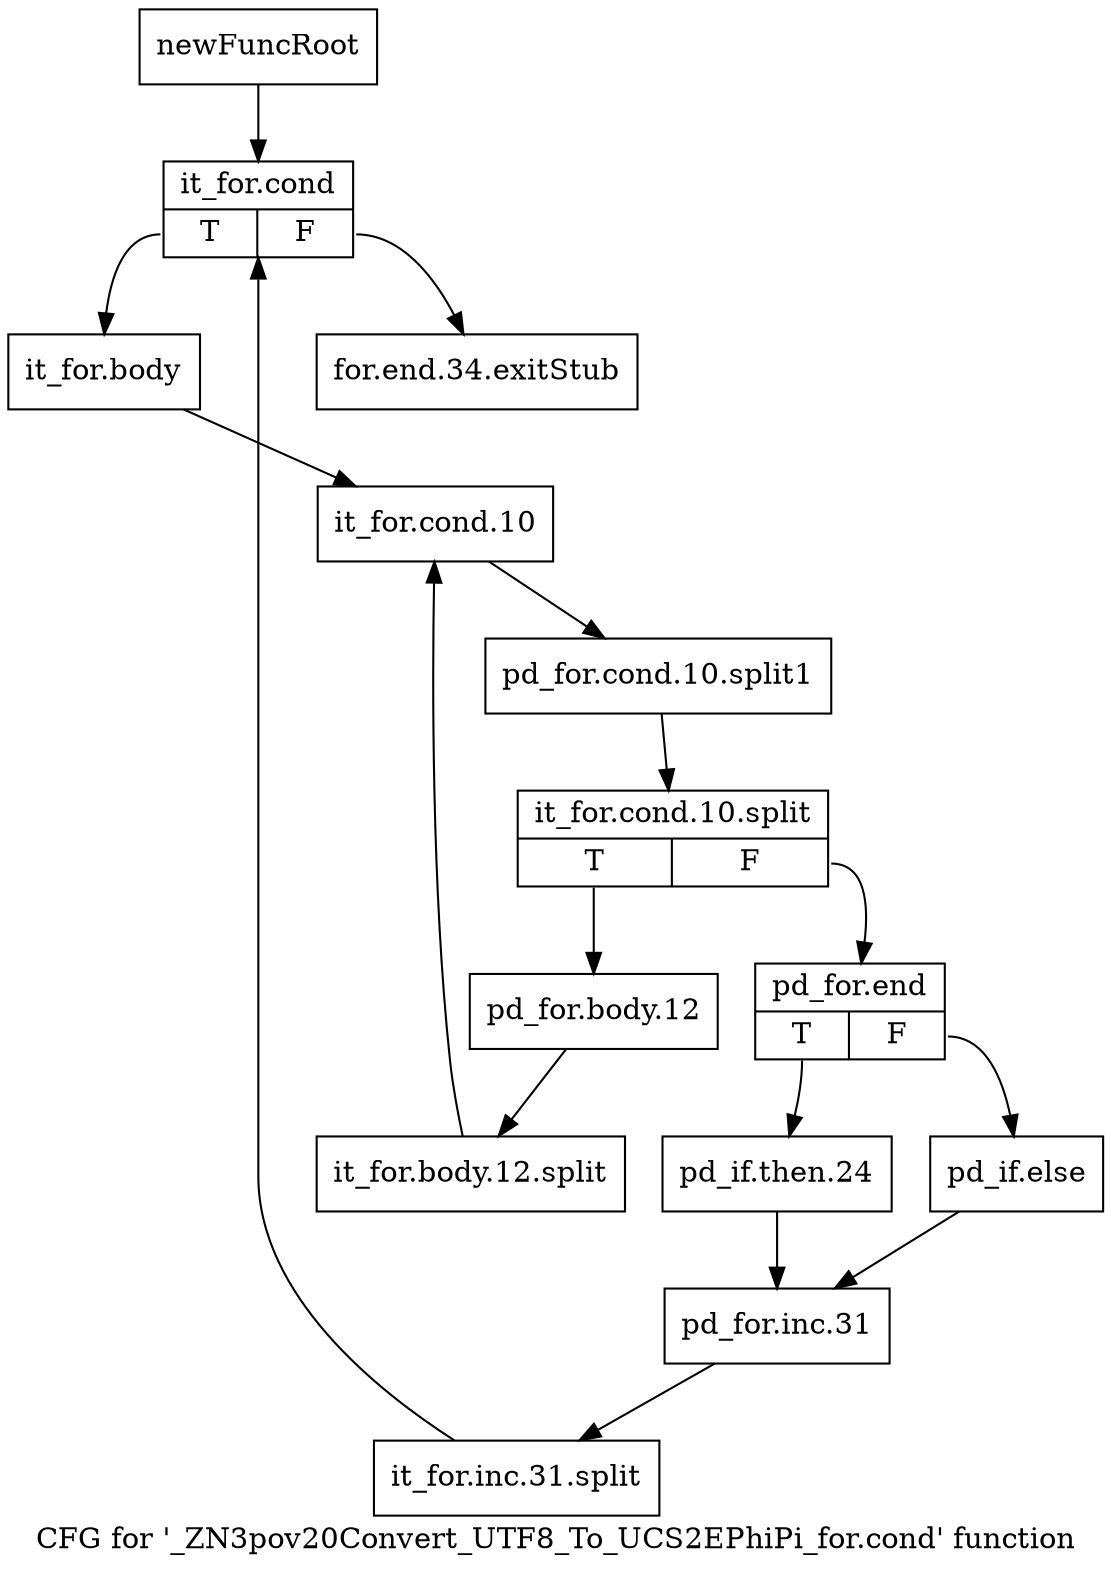digraph "CFG for '_ZN3pov20Convert_UTF8_To_UCS2EPhiPi_for.cond' function" {
	label="CFG for '_ZN3pov20Convert_UTF8_To_UCS2EPhiPi_for.cond' function";

	Node0x2837300 [shape=record,label="{newFuncRoot}"];
	Node0x2837300 -> Node0x283a040;
	Node0x2839ff0 [shape=record,label="{for.end.34.exitStub}"];
	Node0x283a040 [shape=record,label="{it_for.cond|{<s0>T|<s1>F}}"];
	Node0x283a040:s0 -> Node0x283a090;
	Node0x283a040:s1 -> Node0x2839ff0;
	Node0x283a090 [shape=record,label="{it_for.body}"];
	Node0x283a090 -> Node0x283a0e0;
	Node0x283a0e0 [shape=record,label="{it_for.cond.10}"];
	Node0x283a0e0 -> Node0x3643a00;
	Node0x3643a00 [shape=record,label="{pd_for.cond.10.split1}"];
	Node0x3643a00 -> Node0x374fbc0;
	Node0x374fbc0 [shape=record,label="{it_for.cond.10.split|{<s0>T|<s1>F}}"];
	Node0x374fbc0:s0 -> Node0x283a270;
	Node0x374fbc0:s1 -> Node0x283a130;
	Node0x283a130 [shape=record,label="{pd_for.end|{<s0>T|<s1>F}}"];
	Node0x283a130:s0 -> Node0x283a1d0;
	Node0x283a130:s1 -> Node0x283a180;
	Node0x283a180 [shape=record,label="{pd_if.else}"];
	Node0x283a180 -> Node0x283a220;
	Node0x283a1d0 [shape=record,label="{pd_if.then.24}"];
	Node0x283a1d0 -> Node0x283a220;
	Node0x283a220 [shape=record,label="{pd_for.inc.31}"];
	Node0x283a220 -> Node0x362c420;
	Node0x362c420 [shape=record,label="{it_for.inc.31.split}"];
	Node0x362c420 -> Node0x283a040;
	Node0x283a270 [shape=record,label="{pd_for.body.12}"];
	Node0x283a270 -> Node0x37edbd0;
	Node0x37edbd0 [shape=record,label="{it_for.body.12.split}"];
	Node0x37edbd0 -> Node0x283a0e0;
}

